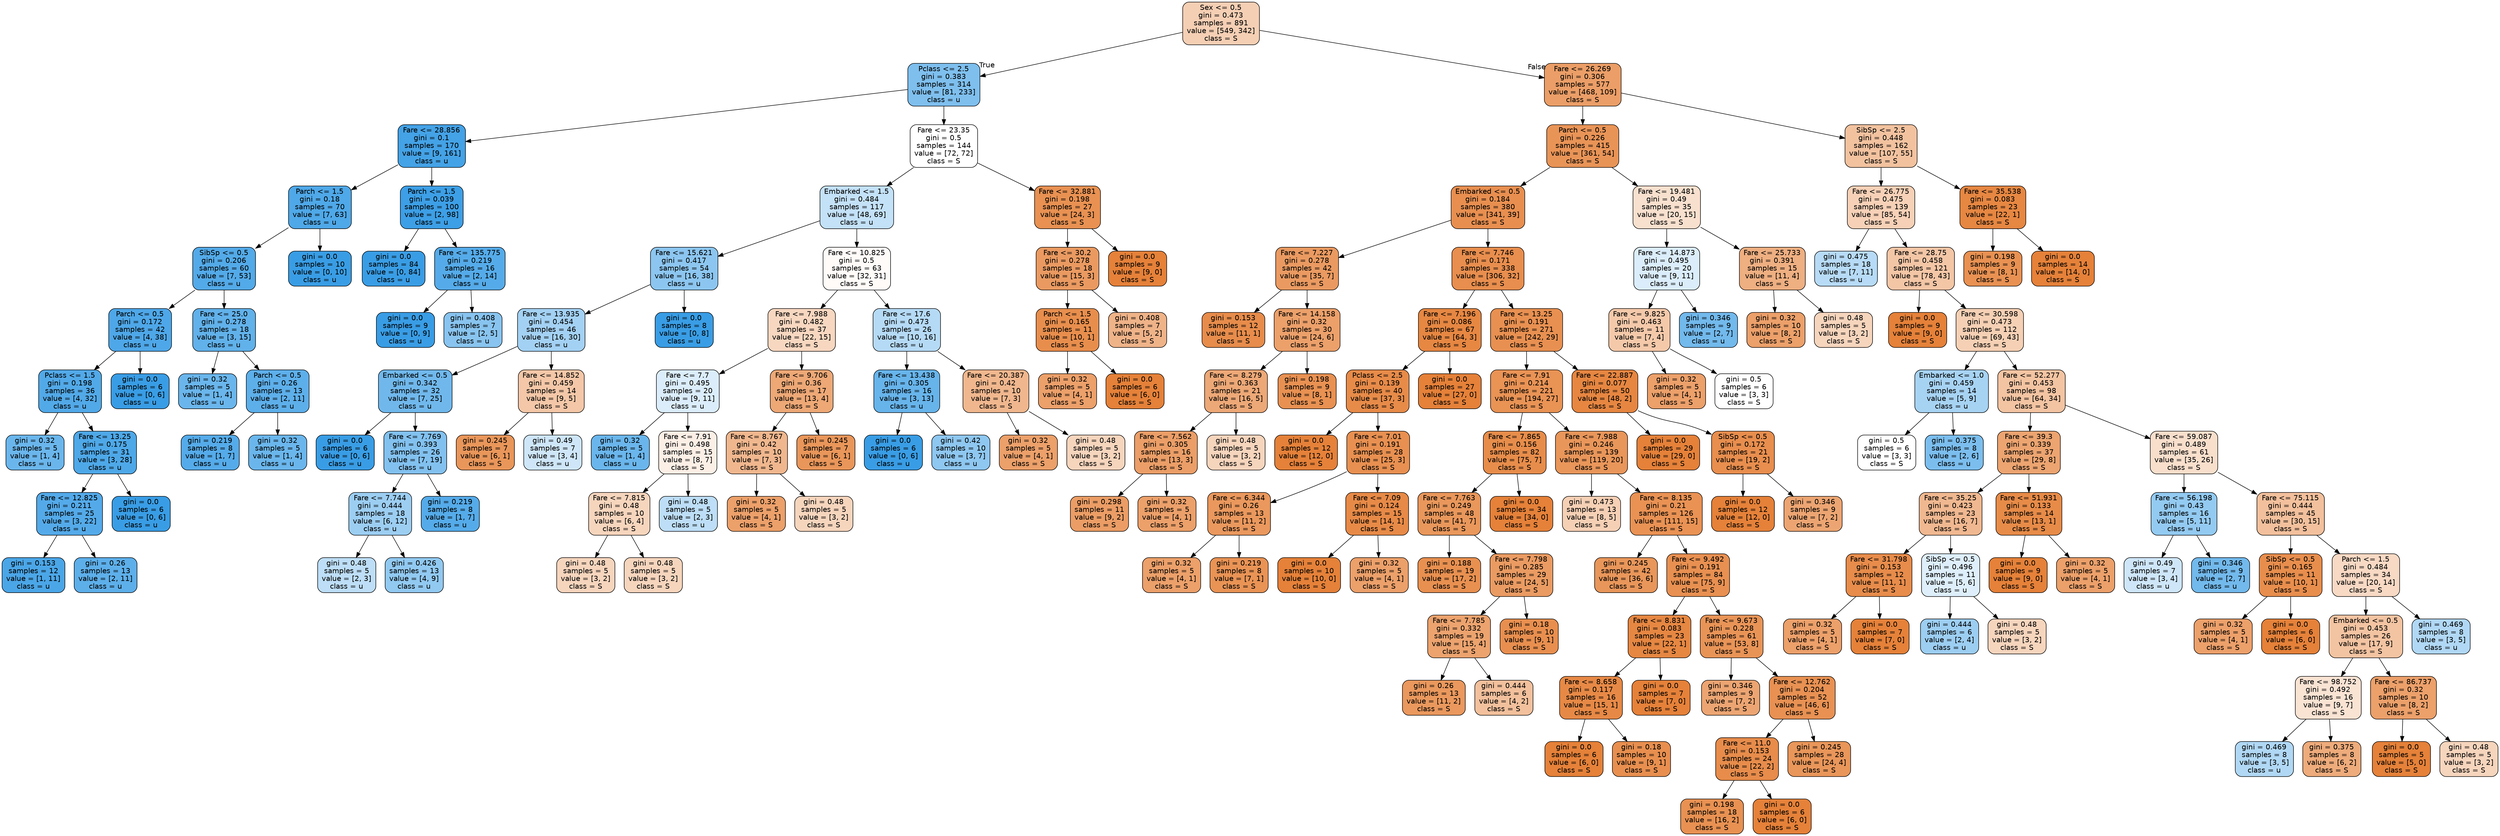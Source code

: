digraph Tree {
node [shape=box, style="filled, rounded", color="black", fontname=helvetica] ;
edge [fontname=helvetica] ;
0 [label="Sex <= 0.5\ngini = 0.473\nsamples = 891\nvalue = [549, 342]\nclass = S", fillcolor="#f5cfb4"] ;
1 [label="Pclass <= 2.5\ngini = 0.383\nsamples = 314\nvalue = [81, 233]\nclass = u", fillcolor="#7ebfee"] ;
0 -> 1 [labeldistance=2.5, labelangle=45, headlabel="True"] ;
2 [label="Fare <= 28.856\ngini = 0.1\nsamples = 170\nvalue = [9, 161]\nclass = u", fillcolor="#44a2e6"] ;
1 -> 2 ;
3 [label="Parch <= 1.5\ngini = 0.18\nsamples = 70\nvalue = [7, 63]\nclass = u", fillcolor="#4fa8e8"] ;
2 -> 3 ;
4 [label="SibSp <= 0.5\ngini = 0.206\nsamples = 60\nvalue = [7, 53]\nclass = u", fillcolor="#53aae8"] ;
3 -> 4 ;
5 [label="Parch <= 0.5\ngini = 0.172\nsamples = 42\nvalue = [4, 38]\nclass = u", fillcolor="#4ea7e8"] ;
4 -> 5 ;
6 [label="Pclass <= 1.5\ngini = 0.198\nsamples = 36\nvalue = [4, 32]\nclass = u", fillcolor="#52a9e8"] ;
5 -> 6 ;
7 [label="gini = 0.32\nsamples = 5\nvalue = [1, 4]\nclass = u", fillcolor="#6ab6ec"] ;
6 -> 7 ;
8 [label="Fare <= 13.25\ngini = 0.175\nsamples = 31\nvalue = [3, 28]\nclass = u", fillcolor="#4ea8e8"] ;
6 -> 8 ;
9 [label="Fare <= 12.825\ngini = 0.211\nsamples = 25\nvalue = [3, 22]\nclass = u", fillcolor="#54aae9"] ;
8 -> 9 ;
10 [label="gini = 0.153\nsamples = 12\nvalue = [1, 11]\nclass = u", fillcolor="#4ba6e7"] ;
9 -> 10 ;
11 [label="gini = 0.26\nsamples = 13\nvalue = [2, 11]\nclass = u", fillcolor="#5dafea"] ;
9 -> 11 ;
12 [label="gini = 0.0\nsamples = 6\nvalue = [0, 6]\nclass = u", fillcolor="#399de5"] ;
8 -> 12 ;
13 [label="gini = 0.0\nsamples = 6\nvalue = [0, 6]\nclass = u", fillcolor="#399de5"] ;
5 -> 13 ;
14 [label="Fare <= 25.0\ngini = 0.278\nsamples = 18\nvalue = [3, 15]\nclass = u", fillcolor="#61b1ea"] ;
4 -> 14 ;
15 [label="gini = 0.32\nsamples = 5\nvalue = [1, 4]\nclass = u", fillcolor="#6ab6ec"] ;
14 -> 15 ;
16 [label="Parch <= 0.5\ngini = 0.26\nsamples = 13\nvalue = [2, 11]\nclass = u", fillcolor="#5dafea"] ;
14 -> 16 ;
17 [label="gini = 0.219\nsamples = 8\nvalue = [1, 7]\nclass = u", fillcolor="#55abe9"] ;
16 -> 17 ;
18 [label="gini = 0.32\nsamples = 5\nvalue = [1, 4]\nclass = u", fillcolor="#6ab6ec"] ;
16 -> 18 ;
19 [label="gini = 0.0\nsamples = 10\nvalue = [0, 10]\nclass = u", fillcolor="#399de5"] ;
3 -> 19 ;
20 [label="Parch <= 1.5\ngini = 0.039\nsamples = 100\nvalue = [2, 98]\nclass = u", fillcolor="#3d9fe6"] ;
2 -> 20 ;
21 [label="gini = 0.0\nsamples = 84\nvalue = [0, 84]\nclass = u", fillcolor="#399de5"] ;
20 -> 21 ;
22 [label="Fare <= 135.775\ngini = 0.219\nsamples = 16\nvalue = [2, 14]\nclass = u", fillcolor="#55abe9"] ;
20 -> 22 ;
23 [label="gini = 0.0\nsamples = 9\nvalue = [0, 9]\nclass = u", fillcolor="#399de5"] ;
22 -> 23 ;
24 [label="gini = 0.408\nsamples = 7\nvalue = [2, 5]\nclass = u", fillcolor="#88c4ef"] ;
22 -> 24 ;
25 [label="Fare <= 23.35\ngini = 0.5\nsamples = 144\nvalue = [72, 72]\nclass = S", fillcolor="#ffffff"] ;
1 -> 25 ;
26 [label="Embarked <= 1.5\ngini = 0.484\nsamples = 117\nvalue = [48, 69]\nclass = u", fillcolor="#c3e1f7"] ;
25 -> 26 ;
27 [label="Fare <= 15.621\ngini = 0.417\nsamples = 54\nvalue = [16, 38]\nclass = u", fillcolor="#8cc6f0"] ;
26 -> 27 ;
28 [label="Fare <= 13.935\ngini = 0.454\nsamples = 46\nvalue = [16, 30]\nclass = u", fillcolor="#a3d1f3"] ;
27 -> 28 ;
29 [label="Embarked <= 0.5\ngini = 0.342\nsamples = 32\nvalue = [7, 25]\nclass = u", fillcolor="#70b8ec"] ;
28 -> 29 ;
30 [label="gini = 0.0\nsamples = 6\nvalue = [0, 6]\nclass = u", fillcolor="#399de5"] ;
29 -> 30 ;
31 [label="Fare <= 7.769\ngini = 0.393\nsamples = 26\nvalue = [7, 19]\nclass = u", fillcolor="#82c1ef"] ;
29 -> 31 ;
32 [label="Fare <= 7.744\ngini = 0.444\nsamples = 18\nvalue = [6, 12]\nclass = u", fillcolor="#9ccef2"] ;
31 -> 32 ;
33 [label="gini = 0.48\nsamples = 5\nvalue = [2, 3]\nclass = u", fillcolor="#bddef6"] ;
32 -> 33 ;
34 [label="gini = 0.426\nsamples = 13\nvalue = [4, 9]\nclass = u", fillcolor="#91c9f1"] ;
32 -> 34 ;
35 [label="gini = 0.219\nsamples = 8\nvalue = [1, 7]\nclass = u", fillcolor="#55abe9"] ;
31 -> 35 ;
36 [label="Fare <= 14.852\ngini = 0.459\nsamples = 14\nvalue = [9, 5]\nclass = S", fillcolor="#f3c7a7"] ;
28 -> 36 ;
37 [label="gini = 0.245\nsamples = 7\nvalue = [6, 1]\nclass = S", fillcolor="#e9965a"] ;
36 -> 37 ;
38 [label="gini = 0.49\nsamples = 7\nvalue = [3, 4]\nclass = u", fillcolor="#cee6f8"] ;
36 -> 38 ;
39 [label="gini = 0.0\nsamples = 8\nvalue = [0, 8]\nclass = u", fillcolor="#399de5"] ;
27 -> 39 ;
40 [label="Fare <= 10.825\ngini = 0.5\nsamples = 63\nvalue = [32, 31]\nclass = S", fillcolor="#fefbf9"] ;
26 -> 40 ;
41 [label="Fare <= 7.988\ngini = 0.482\nsamples = 37\nvalue = [22, 15]\nclass = S", fillcolor="#f7d7c0"] ;
40 -> 41 ;
42 [label="Fare <= 7.7\ngini = 0.495\nsamples = 20\nvalue = [9, 11]\nclass = u", fillcolor="#dbedfa"] ;
41 -> 42 ;
43 [label="gini = 0.32\nsamples = 5\nvalue = [1, 4]\nclass = u", fillcolor="#6ab6ec"] ;
42 -> 43 ;
44 [label="Fare <= 7.91\ngini = 0.498\nsamples = 15\nvalue = [8, 7]\nclass = S", fillcolor="#fcefe6"] ;
42 -> 44 ;
45 [label="Fare <= 7.815\ngini = 0.48\nsamples = 10\nvalue = [6, 4]\nclass = S", fillcolor="#f6d5bd"] ;
44 -> 45 ;
46 [label="gini = 0.48\nsamples = 5\nvalue = [3, 2]\nclass = S", fillcolor="#f6d5bd"] ;
45 -> 46 ;
47 [label="gini = 0.48\nsamples = 5\nvalue = [3, 2]\nclass = S", fillcolor="#f6d5bd"] ;
45 -> 47 ;
48 [label="gini = 0.48\nsamples = 5\nvalue = [2, 3]\nclass = u", fillcolor="#bddef6"] ;
44 -> 48 ;
49 [label="Fare <= 9.706\ngini = 0.36\nsamples = 17\nvalue = [13, 4]\nclass = S", fillcolor="#eda876"] ;
41 -> 49 ;
50 [label="Fare <= 8.767\ngini = 0.42\nsamples = 10\nvalue = [7, 3]\nclass = S", fillcolor="#f0b78e"] ;
49 -> 50 ;
51 [label="gini = 0.32\nsamples = 5\nvalue = [4, 1]\nclass = S", fillcolor="#eca06a"] ;
50 -> 51 ;
52 [label="gini = 0.48\nsamples = 5\nvalue = [3, 2]\nclass = S", fillcolor="#f6d5bd"] ;
50 -> 52 ;
53 [label="gini = 0.245\nsamples = 7\nvalue = [6, 1]\nclass = S", fillcolor="#e9965a"] ;
49 -> 53 ;
54 [label="Fare <= 17.6\ngini = 0.473\nsamples = 26\nvalue = [10, 16]\nclass = u", fillcolor="#b5daf5"] ;
40 -> 54 ;
55 [label="Fare <= 13.438\ngini = 0.305\nsamples = 16\nvalue = [3, 13]\nclass = u", fillcolor="#67b4eb"] ;
54 -> 55 ;
56 [label="gini = 0.0\nsamples = 6\nvalue = [0, 6]\nclass = u", fillcolor="#399de5"] ;
55 -> 56 ;
57 [label="gini = 0.42\nsamples = 10\nvalue = [3, 7]\nclass = u", fillcolor="#8ec7f0"] ;
55 -> 57 ;
58 [label="Fare <= 20.387\ngini = 0.42\nsamples = 10\nvalue = [7, 3]\nclass = S", fillcolor="#f0b78e"] ;
54 -> 58 ;
59 [label="gini = 0.32\nsamples = 5\nvalue = [4, 1]\nclass = S", fillcolor="#eca06a"] ;
58 -> 59 ;
60 [label="gini = 0.48\nsamples = 5\nvalue = [3, 2]\nclass = S", fillcolor="#f6d5bd"] ;
58 -> 60 ;
61 [label="Fare <= 32.881\ngini = 0.198\nsamples = 27\nvalue = [24, 3]\nclass = S", fillcolor="#e89152"] ;
25 -> 61 ;
62 [label="Fare <= 30.2\ngini = 0.278\nsamples = 18\nvalue = [15, 3]\nclass = S", fillcolor="#ea9a61"] ;
61 -> 62 ;
63 [label="Parch <= 1.5\ngini = 0.165\nsamples = 11\nvalue = [10, 1]\nclass = S", fillcolor="#e88e4d"] ;
62 -> 63 ;
64 [label="gini = 0.32\nsamples = 5\nvalue = [4, 1]\nclass = S", fillcolor="#eca06a"] ;
63 -> 64 ;
65 [label="gini = 0.0\nsamples = 6\nvalue = [6, 0]\nclass = S", fillcolor="#e58139"] ;
63 -> 65 ;
66 [label="gini = 0.408\nsamples = 7\nvalue = [5, 2]\nclass = S", fillcolor="#efb388"] ;
62 -> 66 ;
67 [label="gini = 0.0\nsamples = 9\nvalue = [9, 0]\nclass = S", fillcolor="#e58139"] ;
61 -> 67 ;
68 [label="Fare <= 26.269\ngini = 0.306\nsamples = 577\nvalue = [468, 109]\nclass = S", fillcolor="#eb9e67"] ;
0 -> 68 [labeldistance=2.5, labelangle=-45, headlabel="False"] ;
69 [label="Parch <= 0.5\ngini = 0.226\nsamples = 415\nvalue = [361, 54]\nclass = S", fillcolor="#e99457"] ;
68 -> 69 ;
70 [label="Embarked <= 0.5\ngini = 0.184\nsamples = 380\nvalue = [341, 39]\nclass = S", fillcolor="#e88f50"] ;
69 -> 70 ;
71 [label="Fare <= 7.227\ngini = 0.278\nsamples = 42\nvalue = [35, 7]\nclass = S", fillcolor="#ea9a61"] ;
70 -> 71 ;
72 [label="gini = 0.153\nsamples = 12\nvalue = [11, 1]\nclass = S", fillcolor="#e78c4b"] ;
71 -> 72 ;
73 [label="Fare <= 14.158\ngini = 0.32\nsamples = 30\nvalue = [24, 6]\nclass = S", fillcolor="#eca06a"] ;
71 -> 73 ;
74 [label="Fare <= 8.279\ngini = 0.363\nsamples = 21\nvalue = [16, 5]\nclass = S", fillcolor="#eda877"] ;
73 -> 74 ;
75 [label="Fare <= 7.562\ngini = 0.305\nsamples = 16\nvalue = [13, 3]\nclass = S", fillcolor="#eb9e67"] ;
74 -> 75 ;
76 [label="gini = 0.298\nsamples = 11\nvalue = [9, 2]\nclass = S", fillcolor="#eb9d65"] ;
75 -> 76 ;
77 [label="gini = 0.32\nsamples = 5\nvalue = [4, 1]\nclass = S", fillcolor="#eca06a"] ;
75 -> 77 ;
78 [label="gini = 0.48\nsamples = 5\nvalue = [3, 2]\nclass = S", fillcolor="#f6d5bd"] ;
74 -> 78 ;
79 [label="gini = 0.198\nsamples = 9\nvalue = [8, 1]\nclass = S", fillcolor="#e89152"] ;
73 -> 79 ;
80 [label="Fare <= 7.746\ngini = 0.171\nsamples = 338\nvalue = [306, 32]\nclass = S", fillcolor="#e88e4e"] ;
70 -> 80 ;
81 [label="Fare <= 7.196\ngini = 0.086\nsamples = 67\nvalue = [64, 3]\nclass = S", fillcolor="#e68742"] ;
80 -> 81 ;
82 [label="Pclass <= 2.5\ngini = 0.139\nsamples = 40\nvalue = [37, 3]\nclass = S", fillcolor="#e78b49"] ;
81 -> 82 ;
83 [label="gini = 0.0\nsamples = 12\nvalue = [12, 0]\nclass = S", fillcolor="#e58139"] ;
82 -> 83 ;
84 [label="Fare <= 7.01\ngini = 0.191\nsamples = 28\nvalue = [25, 3]\nclass = S", fillcolor="#e89051"] ;
82 -> 84 ;
85 [label="Fare <= 6.344\ngini = 0.26\nsamples = 13\nvalue = [11, 2]\nclass = S", fillcolor="#ea985d"] ;
84 -> 85 ;
86 [label="gini = 0.32\nsamples = 5\nvalue = [4, 1]\nclass = S", fillcolor="#eca06a"] ;
85 -> 86 ;
87 [label="gini = 0.219\nsamples = 8\nvalue = [7, 1]\nclass = S", fillcolor="#e99355"] ;
85 -> 87 ;
88 [label="Fare <= 7.09\ngini = 0.124\nsamples = 15\nvalue = [14, 1]\nclass = S", fillcolor="#e78a47"] ;
84 -> 88 ;
89 [label="gini = 0.0\nsamples = 10\nvalue = [10, 0]\nclass = S", fillcolor="#e58139"] ;
88 -> 89 ;
90 [label="gini = 0.32\nsamples = 5\nvalue = [4, 1]\nclass = S", fillcolor="#eca06a"] ;
88 -> 90 ;
91 [label="gini = 0.0\nsamples = 27\nvalue = [27, 0]\nclass = S", fillcolor="#e58139"] ;
81 -> 91 ;
92 [label="Fare <= 13.25\ngini = 0.191\nsamples = 271\nvalue = [242, 29]\nclass = S", fillcolor="#e89051"] ;
80 -> 92 ;
93 [label="Fare <= 7.91\ngini = 0.214\nsamples = 221\nvalue = [194, 27]\nclass = S", fillcolor="#e99355"] ;
92 -> 93 ;
94 [label="Fare <= 7.865\ngini = 0.156\nsamples = 82\nvalue = [75, 7]\nclass = S", fillcolor="#e78d4b"] ;
93 -> 94 ;
95 [label="Fare <= 7.763\ngini = 0.249\nsamples = 48\nvalue = [41, 7]\nclass = S", fillcolor="#e9975b"] ;
94 -> 95 ;
96 [label="gini = 0.188\nsamples = 19\nvalue = [17, 2]\nclass = S", fillcolor="#e89050"] ;
95 -> 96 ;
97 [label="Fare <= 7.798\ngini = 0.285\nsamples = 29\nvalue = [24, 5]\nclass = S", fillcolor="#ea9b62"] ;
95 -> 97 ;
98 [label="Fare <= 7.785\ngini = 0.332\nsamples = 19\nvalue = [15, 4]\nclass = S", fillcolor="#eca36e"] ;
97 -> 98 ;
99 [label="gini = 0.26\nsamples = 13\nvalue = [11, 2]\nclass = S", fillcolor="#ea985d"] ;
98 -> 99 ;
100 [label="gini = 0.444\nsamples = 6\nvalue = [4, 2]\nclass = S", fillcolor="#f2c09c"] ;
98 -> 100 ;
101 [label="gini = 0.18\nsamples = 10\nvalue = [9, 1]\nclass = S", fillcolor="#e88f4f"] ;
97 -> 101 ;
102 [label="gini = 0.0\nsamples = 34\nvalue = [34, 0]\nclass = S", fillcolor="#e58139"] ;
94 -> 102 ;
103 [label="Fare <= 7.988\ngini = 0.246\nsamples = 139\nvalue = [119, 20]\nclass = S", fillcolor="#e9965a"] ;
93 -> 103 ;
104 [label="gini = 0.473\nsamples = 13\nvalue = [8, 5]\nclass = S", fillcolor="#f5d0b5"] ;
103 -> 104 ;
105 [label="Fare <= 8.135\ngini = 0.21\nsamples = 126\nvalue = [111, 15]\nclass = S", fillcolor="#e99254"] ;
103 -> 105 ;
106 [label="gini = 0.245\nsamples = 42\nvalue = [36, 6]\nclass = S", fillcolor="#e9965a"] ;
105 -> 106 ;
107 [label="Fare <= 9.492\ngini = 0.191\nsamples = 84\nvalue = [75, 9]\nclass = S", fillcolor="#e89051"] ;
105 -> 107 ;
108 [label="Fare <= 8.831\ngini = 0.083\nsamples = 23\nvalue = [22, 1]\nclass = S", fillcolor="#e68742"] ;
107 -> 108 ;
109 [label="Fare <= 8.658\ngini = 0.117\nsamples = 16\nvalue = [15, 1]\nclass = S", fillcolor="#e78946"] ;
108 -> 109 ;
110 [label="gini = 0.0\nsamples = 6\nvalue = [6, 0]\nclass = S", fillcolor="#e58139"] ;
109 -> 110 ;
111 [label="gini = 0.18\nsamples = 10\nvalue = [9, 1]\nclass = S", fillcolor="#e88f4f"] ;
109 -> 111 ;
112 [label="gini = 0.0\nsamples = 7\nvalue = [7, 0]\nclass = S", fillcolor="#e58139"] ;
108 -> 112 ;
113 [label="Fare <= 9.673\ngini = 0.228\nsamples = 61\nvalue = [53, 8]\nclass = S", fillcolor="#e99457"] ;
107 -> 113 ;
114 [label="gini = 0.346\nsamples = 9\nvalue = [7, 2]\nclass = S", fillcolor="#eca572"] ;
113 -> 114 ;
115 [label="Fare <= 12.762\ngini = 0.204\nsamples = 52\nvalue = [46, 6]\nclass = S", fillcolor="#e89153"] ;
113 -> 115 ;
116 [label="Fare <= 11.0\ngini = 0.153\nsamples = 24\nvalue = [22, 2]\nclass = S", fillcolor="#e78c4b"] ;
115 -> 116 ;
117 [label="gini = 0.198\nsamples = 18\nvalue = [16, 2]\nclass = S", fillcolor="#e89152"] ;
116 -> 117 ;
118 [label="gini = 0.0\nsamples = 6\nvalue = [6, 0]\nclass = S", fillcolor="#e58139"] ;
116 -> 118 ;
119 [label="gini = 0.245\nsamples = 28\nvalue = [24, 4]\nclass = S", fillcolor="#e9965a"] ;
115 -> 119 ;
120 [label="Fare <= 22.887\ngini = 0.077\nsamples = 50\nvalue = [48, 2]\nclass = S", fillcolor="#e68641"] ;
92 -> 120 ;
121 [label="gini = 0.0\nsamples = 29\nvalue = [29, 0]\nclass = S", fillcolor="#e58139"] ;
120 -> 121 ;
122 [label="SibSp <= 0.5\ngini = 0.172\nsamples = 21\nvalue = [19, 2]\nclass = S", fillcolor="#e88e4e"] ;
120 -> 122 ;
123 [label="gini = 0.0\nsamples = 12\nvalue = [12, 0]\nclass = S", fillcolor="#e58139"] ;
122 -> 123 ;
124 [label="gini = 0.346\nsamples = 9\nvalue = [7, 2]\nclass = S", fillcolor="#eca572"] ;
122 -> 124 ;
125 [label="Fare <= 19.481\ngini = 0.49\nsamples = 35\nvalue = [20, 15]\nclass = S", fillcolor="#f8e0ce"] ;
69 -> 125 ;
126 [label="Fare <= 14.873\ngini = 0.495\nsamples = 20\nvalue = [9, 11]\nclass = u", fillcolor="#dbedfa"] ;
125 -> 126 ;
127 [label="Fare <= 9.825\ngini = 0.463\nsamples = 11\nvalue = [7, 4]\nclass = S", fillcolor="#f4c9aa"] ;
126 -> 127 ;
128 [label="gini = 0.32\nsamples = 5\nvalue = [4, 1]\nclass = S", fillcolor="#eca06a"] ;
127 -> 128 ;
129 [label="gini = 0.5\nsamples = 6\nvalue = [3, 3]\nclass = S", fillcolor="#ffffff"] ;
127 -> 129 ;
130 [label="gini = 0.346\nsamples = 9\nvalue = [2, 7]\nclass = u", fillcolor="#72b9ec"] ;
126 -> 130 ;
131 [label="Fare <= 25.733\ngini = 0.391\nsamples = 15\nvalue = [11, 4]\nclass = S", fillcolor="#eeaf81"] ;
125 -> 131 ;
132 [label="gini = 0.32\nsamples = 10\nvalue = [8, 2]\nclass = S", fillcolor="#eca06a"] ;
131 -> 132 ;
133 [label="gini = 0.48\nsamples = 5\nvalue = [3, 2]\nclass = S", fillcolor="#f6d5bd"] ;
131 -> 133 ;
134 [label="SibSp <= 2.5\ngini = 0.448\nsamples = 162\nvalue = [107, 55]\nclass = S", fillcolor="#f2c29f"] ;
68 -> 134 ;
135 [label="Fare <= 26.775\ngini = 0.475\nsamples = 139\nvalue = [85, 54]\nclass = S", fillcolor="#f6d1b7"] ;
134 -> 135 ;
136 [label="gini = 0.475\nsamples = 18\nvalue = [7, 11]\nclass = u", fillcolor="#b7dbf6"] ;
135 -> 136 ;
137 [label="Fare <= 28.75\ngini = 0.458\nsamples = 121\nvalue = [78, 43]\nclass = S", fillcolor="#f3c6a6"] ;
135 -> 137 ;
138 [label="gini = 0.0\nsamples = 9\nvalue = [9, 0]\nclass = S", fillcolor="#e58139"] ;
137 -> 138 ;
139 [label="Fare <= 30.598\ngini = 0.473\nsamples = 112\nvalue = [69, 43]\nclass = S", fillcolor="#f5d0b4"] ;
137 -> 139 ;
140 [label="Embarked <= 1.0\ngini = 0.459\nsamples = 14\nvalue = [5, 9]\nclass = u", fillcolor="#a7d3f3"] ;
139 -> 140 ;
141 [label="gini = 0.5\nsamples = 6\nvalue = [3, 3]\nclass = S", fillcolor="#ffffff"] ;
140 -> 141 ;
142 [label="gini = 0.375\nsamples = 8\nvalue = [2, 6]\nclass = u", fillcolor="#7bbeee"] ;
140 -> 142 ;
143 [label="Fare <= 52.277\ngini = 0.453\nsamples = 98\nvalue = [64, 34]\nclass = S", fillcolor="#f3c4a2"] ;
139 -> 143 ;
144 [label="Fare <= 39.3\ngini = 0.339\nsamples = 37\nvalue = [29, 8]\nclass = S", fillcolor="#eca470"] ;
143 -> 144 ;
145 [label="Fare <= 35.25\ngini = 0.423\nsamples = 23\nvalue = [16, 7]\nclass = S", fillcolor="#f0b890"] ;
144 -> 145 ;
146 [label="Fare <= 31.798\ngini = 0.153\nsamples = 12\nvalue = [11, 1]\nclass = S", fillcolor="#e78c4b"] ;
145 -> 146 ;
147 [label="gini = 0.32\nsamples = 5\nvalue = [4, 1]\nclass = S", fillcolor="#eca06a"] ;
146 -> 147 ;
148 [label="gini = 0.0\nsamples = 7\nvalue = [7, 0]\nclass = S", fillcolor="#e58139"] ;
146 -> 148 ;
149 [label="SibSp <= 0.5\ngini = 0.496\nsamples = 11\nvalue = [5, 6]\nclass = u", fillcolor="#deeffb"] ;
145 -> 149 ;
150 [label="gini = 0.444\nsamples = 6\nvalue = [2, 4]\nclass = u", fillcolor="#9ccef2"] ;
149 -> 150 ;
151 [label="gini = 0.48\nsamples = 5\nvalue = [3, 2]\nclass = S", fillcolor="#f6d5bd"] ;
149 -> 151 ;
152 [label="Fare <= 51.931\ngini = 0.133\nsamples = 14\nvalue = [13, 1]\nclass = S", fillcolor="#e78b48"] ;
144 -> 152 ;
153 [label="gini = 0.0\nsamples = 9\nvalue = [9, 0]\nclass = S", fillcolor="#e58139"] ;
152 -> 153 ;
154 [label="gini = 0.32\nsamples = 5\nvalue = [4, 1]\nclass = S", fillcolor="#eca06a"] ;
152 -> 154 ;
155 [label="Fare <= 59.087\ngini = 0.489\nsamples = 61\nvalue = [35, 26]\nclass = S", fillcolor="#f8dfcc"] ;
143 -> 155 ;
156 [label="Fare <= 56.198\ngini = 0.43\nsamples = 16\nvalue = [5, 11]\nclass = u", fillcolor="#93caf1"] ;
155 -> 156 ;
157 [label="gini = 0.49\nsamples = 7\nvalue = [3, 4]\nclass = u", fillcolor="#cee6f8"] ;
156 -> 157 ;
158 [label="gini = 0.346\nsamples = 9\nvalue = [2, 7]\nclass = u", fillcolor="#72b9ec"] ;
156 -> 158 ;
159 [label="Fare <= 75.115\ngini = 0.444\nsamples = 45\nvalue = [30, 15]\nclass = S", fillcolor="#f2c09c"] ;
155 -> 159 ;
160 [label="SibSp <= 0.5\ngini = 0.165\nsamples = 11\nvalue = [10, 1]\nclass = S", fillcolor="#e88e4d"] ;
159 -> 160 ;
161 [label="gini = 0.32\nsamples = 5\nvalue = [4, 1]\nclass = S", fillcolor="#eca06a"] ;
160 -> 161 ;
162 [label="gini = 0.0\nsamples = 6\nvalue = [6, 0]\nclass = S", fillcolor="#e58139"] ;
160 -> 162 ;
163 [label="Parch <= 1.5\ngini = 0.484\nsamples = 34\nvalue = [20, 14]\nclass = S", fillcolor="#f7d9c4"] ;
159 -> 163 ;
164 [label="Embarked <= 0.5\ngini = 0.453\nsamples = 26\nvalue = [17, 9]\nclass = S", fillcolor="#f3c4a2"] ;
163 -> 164 ;
165 [label="Fare <= 98.752\ngini = 0.492\nsamples = 16\nvalue = [9, 7]\nclass = S", fillcolor="#f9e3d3"] ;
164 -> 165 ;
166 [label="gini = 0.469\nsamples = 8\nvalue = [3, 5]\nclass = u", fillcolor="#b0d8f5"] ;
165 -> 166 ;
167 [label="gini = 0.375\nsamples = 8\nvalue = [6, 2]\nclass = S", fillcolor="#eeab7b"] ;
165 -> 167 ;
168 [label="Fare <= 86.737\ngini = 0.32\nsamples = 10\nvalue = [8, 2]\nclass = S", fillcolor="#eca06a"] ;
164 -> 168 ;
169 [label="gini = 0.0\nsamples = 5\nvalue = [5, 0]\nclass = S", fillcolor="#e58139"] ;
168 -> 169 ;
170 [label="gini = 0.48\nsamples = 5\nvalue = [3, 2]\nclass = S", fillcolor="#f6d5bd"] ;
168 -> 170 ;
171 [label="gini = 0.469\nsamples = 8\nvalue = [3, 5]\nclass = u", fillcolor="#b0d8f5"] ;
163 -> 171 ;
172 [label="Fare <= 35.538\ngini = 0.083\nsamples = 23\nvalue = [22, 1]\nclass = S", fillcolor="#e68742"] ;
134 -> 172 ;
173 [label="gini = 0.198\nsamples = 9\nvalue = [8, 1]\nclass = S", fillcolor="#e89152"] ;
172 -> 173 ;
174 [label="gini = 0.0\nsamples = 14\nvalue = [14, 0]\nclass = S", fillcolor="#e58139"] ;
172 -> 174 ;
}